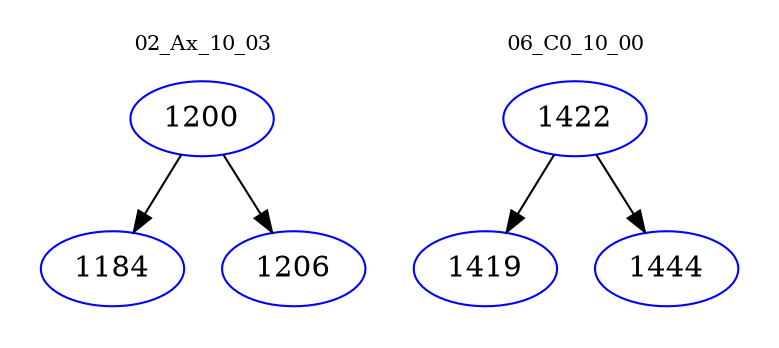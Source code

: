 digraph{
subgraph cluster_0 {
color = white
label = "02_Ax_10_03";
fontsize=10;
T0_1200 [label="1200", color="blue"]
T0_1200 -> T0_1184 [color="black"]
T0_1184 [label="1184", color="blue"]
T0_1200 -> T0_1206 [color="black"]
T0_1206 [label="1206", color="blue"]
}
subgraph cluster_1 {
color = white
label = "06_C0_10_00";
fontsize=10;
T1_1422 [label="1422", color="blue"]
T1_1422 -> T1_1419 [color="black"]
T1_1419 [label="1419", color="blue"]
T1_1422 -> T1_1444 [color="black"]
T1_1444 [label="1444", color="blue"]
}
}
